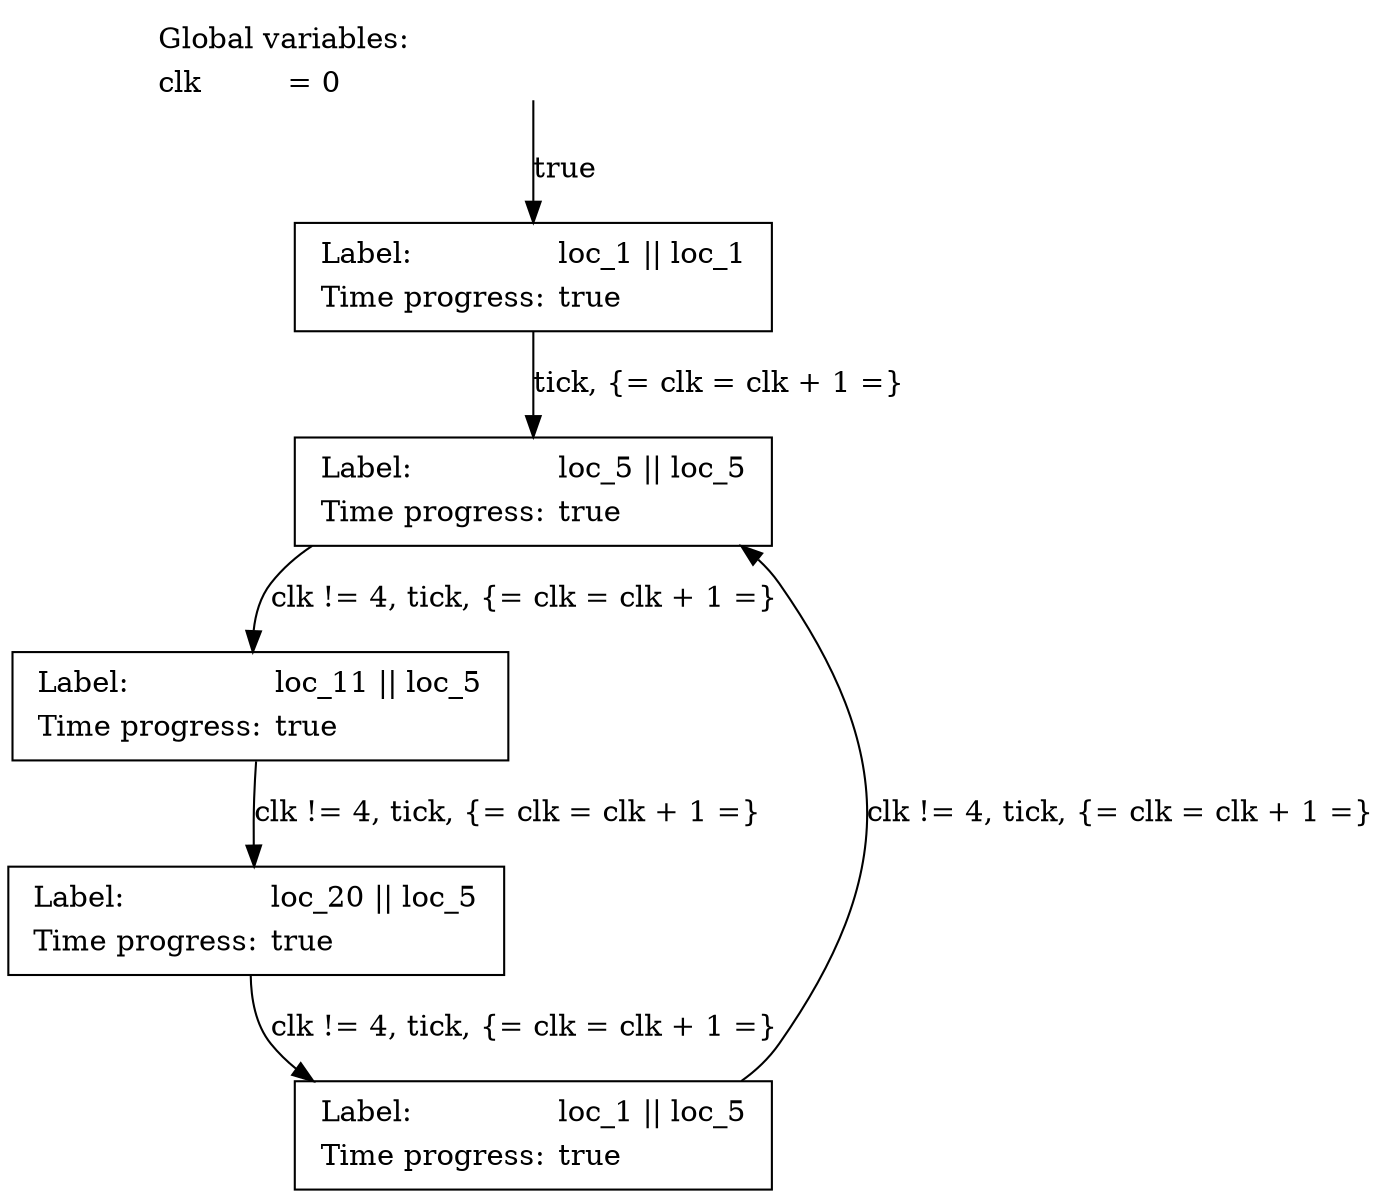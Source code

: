 digraph G {
	rankdir = TB;
	bgcolor = transparent;
	node [style = filled, fillcolor = white];
__global_vars__ [shape=plaintext, fillcolor="transparent", label=<<table border="0"><tr><td align="left" valign="top" colspan="2">Global variables:</td></tr><tr><td align="left" valign="top">clk</td><td align="left" valign="top" balign="left">= 0</td></tr></table>>];
	0 [shape=box, label=<<table border="0"><tr><td align="left" valign="top">Label:</td><td align="left" valign="top" balign="left">loc_1 || loc_1</td></tr><tr><td align="left" valign="top">Time progress:</td><td align="left" valign="top" balign="left">true</td></tr></table>>];
	1 [shape=box, label=<<table border="0"><tr><td align="left" valign="top">Label:</td><td align="left" valign="top" balign="left">loc_5 || loc_5</td></tr><tr><td align="left" valign="top">Time progress:</td><td align="left" valign="top" balign="left">true</td></tr></table>>];
	0 -> 1 [label=<tick, {= clk = clk + 1 =}<br align="left" />>];
	2 [shape=box, label=<<table border="0"><tr><td align="left" valign="top">Label:</td><td align="left" valign="top" balign="left">loc_11 || loc_5</td></tr><tr><td align="left" valign="top">Time progress:</td><td align="left" valign="top" balign="left">true</td></tr></table>>];
	1 -> 2 [label=<clk != 4, tick, {= clk = clk + 1 =}<br align="left" />>];
	3 [shape=box, label=<<table border="0"><tr><td align="left" valign="top">Label:</td><td align="left" valign="top" balign="left">loc_20 || loc_5</td></tr><tr><td align="left" valign="top">Time progress:</td><td align="left" valign="top" balign="left">true</td></tr></table>>];
	2 -> 3 [label=<clk != 4, tick, {= clk = clk + 1 =}<br align="left" />>];
	4 [shape=box, label=<<table border="0"><tr><td align="left" valign="top">Label:</td><td align="left" valign="top" balign="left">loc_1 || loc_5</td></tr><tr><td align="left" valign="top">Time progress:</td><td align="left" valign="top" balign="left">true</td></tr></table>>];
	3 -> 4 [label=<clk != 4, tick, {= clk = clk + 1 =}<br align="left" />>];
	4 -> 1 [label=<clk != 4, tick, {= clk = clk + 1 =}<br align="left" />>];
	_____initial5 [shape=none, style=invisible, label=""];
	_____initial5 -> 0 [label=<true<br align="left" />>];

}
